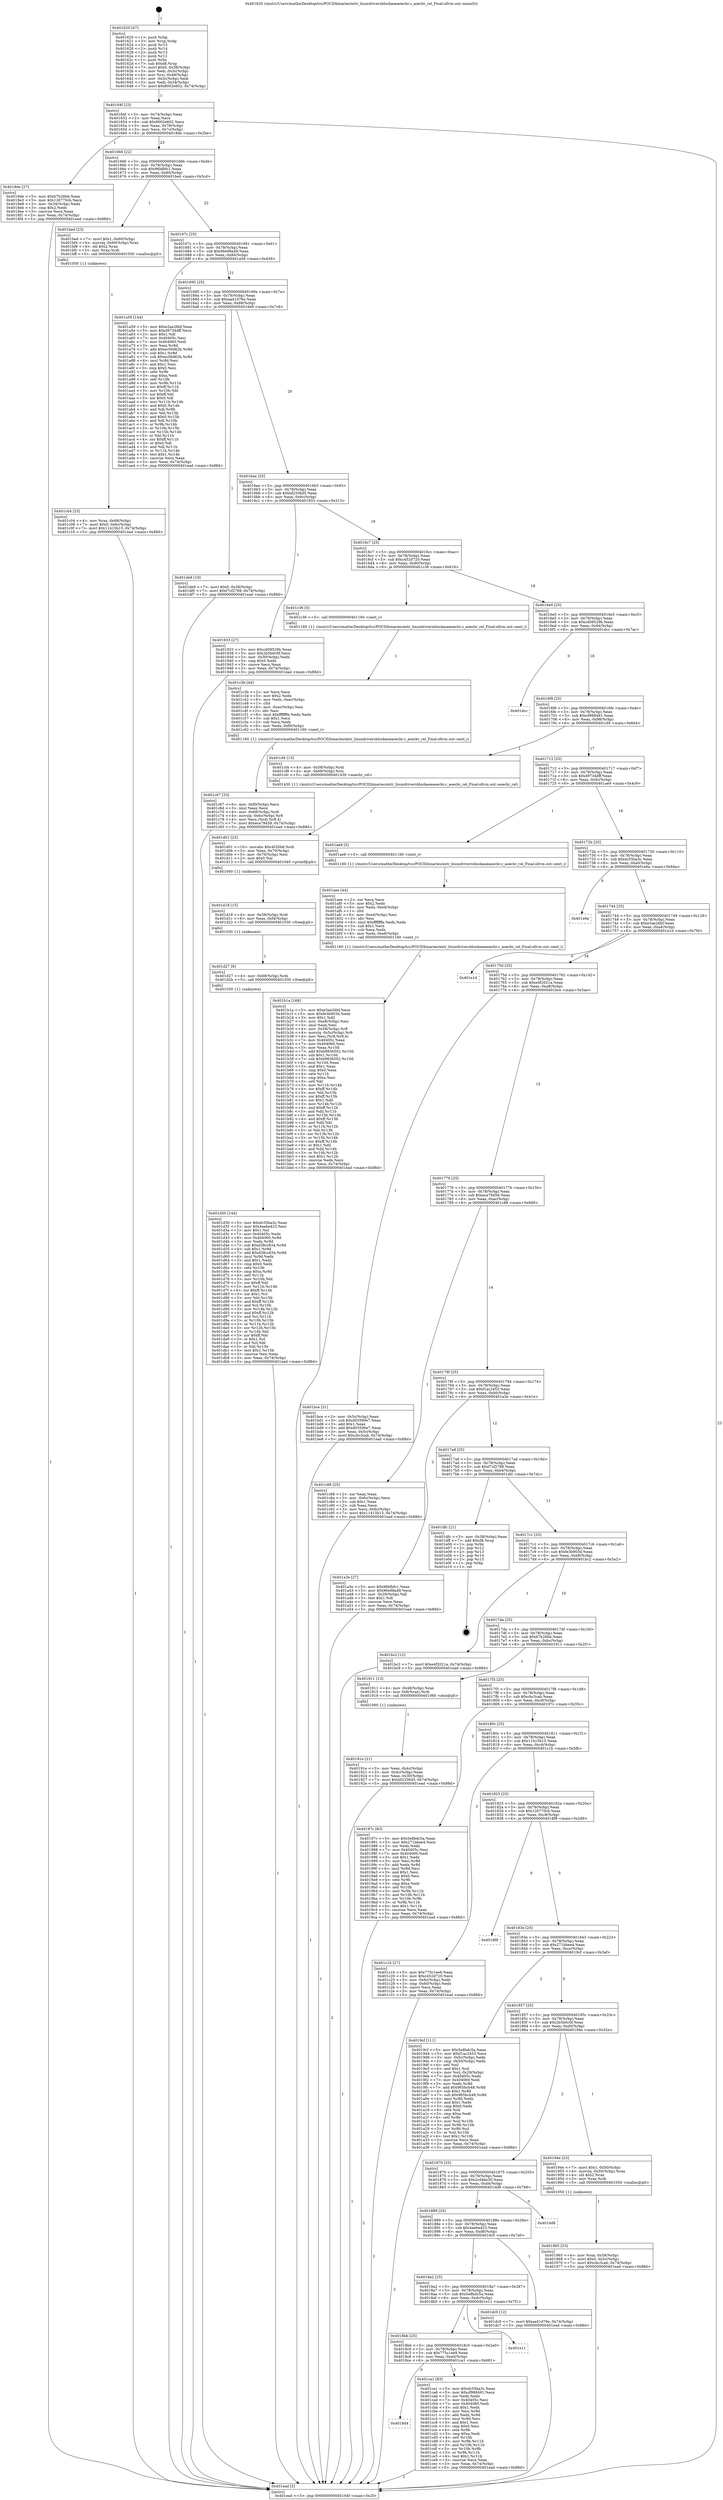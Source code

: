 digraph "0x401620" {
  label = "0x401620 (/mnt/c/Users/mathe/Desktop/tcc/POCII/binaries/extr_linuxdriversblockaoeaoechr.c_aoechr_rel_Final-ollvm.out::main(0))"
  labelloc = "t"
  node[shape=record]

  Entry [label="",width=0.3,height=0.3,shape=circle,fillcolor=black,style=filled]
  "0x40164f" [label="{
     0x40164f [23]\l
     | [instrs]\l
     &nbsp;&nbsp;0x40164f \<+3\>: mov -0x74(%rbp),%eax\l
     &nbsp;&nbsp;0x401652 \<+2\>: mov %eax,%ecx\l
     &nbsp;&nbsp;0x401654 \<+6\>: sub $0x8002e602,%ecx\l
     &nbsp;&nbsp;0x40165a \<+3\>: mov %eax,-0x78(%rbp)\l
     &nbsp;&nbsp;0x40165d \<+3\>: mov %ecx,-0x7c(%rbp)\l
     &nbsp;&nbsp;0x401660 \<+6\>: je 00000000004018de \<main+0x2be\>\l
  }"]
  "0x4018de" [label="{
     0x4018de [27]\l
     | [instrs]\l
     &nbsp;&nbsp;0x4018de \<+5\>: mov $0xb7b26bb,%eax\l
     &nbsp;&nbsp;0x4018e3 \<+5\>: mov $0x126770cb,%ecx\l
     &nbsp;&nbsp;0x4018e8 \<+3\>: mov -0x34(%rbp),%edx\l
     &nbsp;&nbsp;0x4018eb \<+3\>: cmp $0x2,%edx\l
     &nbsp;&nbsp;0x4018ee \<+3\>: cmovne %ecx,%eax\l
     &nbsp;&nbsp;0x4018f1 \<+3\>: mov %eax,-0x74(%rbp)\l
     &nbsp;&nbsp;0x4018f4 \<+5\>: jmp 0000000000401ead \<main+0x88d\>\l
  }"]
  "0x401666" [label="{
     0x401666 [22]\l
     | [instrs]\l
     &nbsp;&nbsp;0x401666 \<+5\>: jmp 000000000040166b \<main+0x4b\>\l
     &nbsp;&nbsp;0x40166b \<+3\>: mov -0x78(%rbp),%eax\l
     &nbsp;&nbsp;0x40166e \<+5\>: sub $0x96bfbfc1,%eax\l
     &nbsp;&nbsp;0x401673 \<+3\>: mov %eax,-0x80(%rbp)\l
     &nbsp;&nbsp;0x401676 \<+6\>: je 0000000000401bed \<main+0x5cd\>\l
  }"]
  "0x401ead" [label="{
     0x401ead [5]\l
     | [instrs]\l
     &nbsp;&nbsp;0x401ead \<+5\>: jmp 000000000040164f \<main+0x2f\>\l
  }"]
  "0x401620" [label="{
     0x401620 [47]\l
     | [instrs]\l
     &nbsp;&nbsp;0x401620 \<+1\>: push %rbp\l
     &nbsp;&nbsp;0x401621 \<+3\>: mov %rsp,%rbp\l
     &nbsp;&nbsp;0x401624 \<+2\>: push %r15\l
     &nbsp;&nbsp;0x401626 \<+2\>: push %r14\l
     &nbsp;&nbsp;0x401628 \<+2\>: push %r13\l
     &nbsp;&nbsp;0x40162a \<+2\>: push %r12\l
     &nbsp;&nbsp;0x40162c \<+1\>: push %rbx\l
     &nbsp;&nbsp;0x40162d \<+7\>: sub $0xd8,%rsp\l
     &nbsp;&nbsp;0x401634 \<+7\>: movl $0x0,-0x38(%rbp)\l
     &nbsp;&nbsp;0x40163b \<+3\>: mov %edi,-0x3c(%rbp)\l
     &nbsp;&nbsp;0x40163e \<+4\>: mov %rsi,-0x48(%rbp)\l
     &nbsp;&nbsp;0x401642 \<+3\>: mov -0x3c(%rbp),%edi\l
     &nbsp;&nbsp;0x401645 \<+3\>: mov %edi,-0x34(%rbp)\l
     &nbsp;&nbsp;0x401648 \<+7\>: movl $0x8002e602,-0x74(%rbp)\l
  }"]
  Exit [label="",width=0.3,height=0.3,shape=circle,fillcolor=black,style=filled,peripheries=2]
  "0x401bed" [label="{
     0x401bed [23]\l
     | [instrs]\l
     &nbsp;&nbsp;0x401bed \<+7\>: movl $0x1,-0x60(%rbp)\l
     &nbsp;&nbsp;0x401bf4 \<+4\>: movslq -0x60(%rbp),%rax\l
     &nbsp;&nbsp;0x401bf8 \<+4\>: shl $0x2,%rax\l
     &nbsp;&nbsp;0x401bfc \<+3\>: mov %rax,%rdi\l
     &nbsp;&nbsp;0x401bff \<+5\>: call 0000000000401050 \<malloc@plt\>\l
     | [calls]\l
     &nbsp;&nbsp;0x401050 \{1\} (unknown)\l
  }"]
  "0x40167c" [label="{
     0x40167c [25]\l
     | [instrs]\l
     &nbsp;&nbsp;0x40167c \<+5\>: jmp 0000000000401681 \<main+0x61\>\l
     &nbsp;&nbsp;0x401681 \<+3\>: mov -0x78(%rbp),%eax\l
     &nbsp;&nbsp;0x401684 \<+5\>: sub $0x96e98a49,%eax\l
     &nbsp;&nbsp;0x401689 \<+6\>: mov %eax,-0x84(%rbp)\l
     &nbsp;&nbsp;0x40168f \<+6\>: je 0000000000401a59 \<main+0x439\>\l
  }"]
  "0x401d30" [label="{
     0x401d30 [144]\l
     | [instrs]\l
     &nbsp;&nbsp;0x401d30 \<+5\>: mov $0xdc55ba3c,%eax\l
     &nbsp;&nbsp;0x401d35 \<+5\>: mov $0x4aebe423,%esi\l
     &nbsp;&nbsp;0x401d3a \<+2\>: mov $0x1,%cl\l
     &nbsp;&nbsp;0x401d3c \<+7\>: mov 0x40405c,%edx\l
     &nbsp;&nbsp;0x401d43 \<+8\>: mov 0x404060,%r8d\l
     &nbsp;&nbsp;0x401d4b \<+3\>: mov %edx,%r9d\l
     &nbsp;&nbsp;0x401d4e \<+7\>: sub $0xd38cc834,%r9d\l
     &nbsp;&nbsp;0x401d55 \<+4\>: sub $0x1,%r9d\l
     &nbsp;&nbsp;0x401d59 \<+7\>: add $0xd38cc834,%r9d\l
     &nbsp;&nbsp;0x401d60 \<+4\>: imul %r9d,%edx\l
     &nbsp;&nbsp;0x401d64 \<+3\>: and $0x1,%edx\l
     &nbsp;&nbsp;0x401d67 \<+3\>: cmp $0x0,%edx\l
     &nbsp;&nbsp;0x401d6a \<+4\>: sete %r10b\l
     &nbsp;&nbsp;0x401d6e \<+4\>: cmp $0xa,%r8d\l
     &nbsp;&nbsp;0x401d72 \<+4\>: setl %r11b\l
     &nbsp;&nbsp;0x401d76 \<+3\>: mov %r10b,%bl\l
     &nbsp;&nbsp;0x401d79 \<+3\>: xor $0xff,%bl\l
     &nbsp;&nbsp;0x401d7c \<+3\>: mov %r11b,%r14b\l
     &nbsp;&nbsp;0x401d7f \<+4\>: xor $0xff,%r14b\l
     &nbsp;&nbsp;0x401d83 \<+3\>: xor $0x1,%cl\l
     &nbsp;&nbsp;0x401d86 \<+3\>: mov %bl,%r15b\l
     &nbsp;&nbsp;0x401d89 \<+4\>: and $0xff,%r15b\l
     &nbsp;&nbsp;0x401d8d \<+3\>: and %cl,%r10b\l
     &nbsp;&nbsp;0x401d90 \<+3\>: mov %r14b,%r12b\l
     &nbsp;&nbsp;0x401d93 \<+4\>: and $0xff,%r12b\l
     &nbsp;&nbsp;0x401d97 \<+3\>: and %cl,%r11b\l
     &nbsp;&nbsp;0x401d9a \<+3\>: or %r10b,%r15b\l
     &nbsp;&nbsp;0x401d9d \<+3\>: or %r11b,%r12b\l
     &nbsp;&nbsp;0x401da0 \<+3\>: xor %r12b,%r15b\l
     &nbsp;&nbsp;0x401da3 \<+3\>: or %r14b,%bl\l
     &nbsp;&nbsp;0x401da6 \<+3\>: xor $0xff,%bl\l
     &nbsp;&nbsp;0x401da9 \<+3\>: or $0x1,%cl\l
     &nbsp;&nbsp;0x401dac \<+2\>: and %cl,%bl\l
     &nbsp;&nbsp;0x401dae \<+3\>: or %bl,%r15b\l
     &nbsp;&nbsp;0x401db1 \<+4\>: test $0x1,%r15b\l
     &nbsp;&nbsp;0x401db5 \<+3\>: cmovne %esi,%eax\l
     &nbsp;&nbsp;0x401db8 \<+3\>: mov %eax,-0x74(%rbp)\l
     &nbsp;&nbsp;0x401dbb \<+5\>: jmp 0000000000401ead \<main+0x88d\>\l
  }"]
  "0x401a59" [label="{
     0x401a59 [144]\l
     | [instrs]\l
     &nbsp;&nbsp;0x401a59 \<+5\>: mov $0xe3ae26bf,%eax\l
     &nbsp;&nbsp;0x401a5e \<+5\>: mov $0xd9734dff,%ecx\l
     &nbsp;&nbsp;0x401a63 \<+2\>: mov $0x1,%dl\l
     &nbsp;&nbsp;0x401a65 \<+7\>: mov 0x40405c,%esi\l
     &nbsp;&nbsp;0x401a6c \<+7\>: mov 0x404060,%edi\l
     &nbsp;&nbsp;0x401a73 \<+3\>: mov %esi,%r8d\l
     &nbsp;&nbsp;0x401a76 \<+7\>: add $0xec56d62b,%r8d\l
     &nbsp;&nbsp;0x401a7d \<+4\>: sub $0x1,%r8d\l
     &nbsp;&nbsp;0x401a81 \<+7\>: sub $0xec56d62b,%r8d\l
     &nbsp;&nbsp;0x401a88 \<+4\>: imul %r8d,%esi\l
     &nbsp;&nbsp;0x401a8c \<+3\>: and $0x1,%esi\l
     &nbsp;&nbsp;0x401a8f \<+3\>: cmp $0x0,%esi\l
     &nbsp;&nbsp;0x401a92 \<+4\>: sete %r9b\l
     &nbsp;&nbsp;0x401a96 \<+3\>: cmp $0xa,%edi\l
     &nbsp;&nbsp;0x401a99 \<+4\>: setl %r10b\l
     &nbsp;&nbsp;0x401a9d \<+3\>: mov %r9b,%r11b\l
     &nbsp;&nbsp;0x401aa0 \<+4\>: xor $0xff,%r11b\l
     &nbsp;&nbsp;0x401aa4 \<+3\>: mov %r10b,%bl\l
     &nbsp;&nbsp;0x401aa7 \<+3\>: xor $0xff,%bl\l
     &nbsp;&nbsp;0x401aaa \<+3\>: xor $0x0,%dl\l
     &nbsp;&nbsp;0x401aad \<+3\>: mov %r11b,%r14b\l
     &nbsp;&nbsp;0x401ab0 \<+4\>: and $0x0,%r14b\l
     &nbsp;&nbsp;0x401ab4 \<+3\>: and %dl,%r9b\l
     &nbsp;&nbsp;0x401ab7 \<+3\>: mov %bl,%r15b\l
     &nbsp;&nbsp;0x401aba \<+4\>: and $0x0,%r15b\l
     &nbsp;&nbsp;0x401abe \<+3\>: and %dl,%r10b\l
     &nbsp;&nbsp;0x401ac1 \<+3\>: or %r9b,%r14b\l
     &nbsp;&nbsp;0x401ac4 \<+3\>: or %r10b,%r15b\l
     &nbsp;&nbsp;0x401ac7 \<+3\>: xor %r15b,%r14b\l
     &nbsp;&nbsp;0x401aca \<+3\>: or %bl,%r11b\l
     &nbsp;&nbsp;0x401acd \<+4\>: xor $0xff,%r11b\l
     &nbsp;&nbsp;0x401ad1 \<+3\>: or $0x0,%dl\l
     &nbsp;&nbsp;0x401ad4 \<+3\>: and %dl,%r11b\l
     &nbsp;&nbsp;0x401ad7 \<+3\>: or %r11b,%r14b\l
     &nbsp;&nbsp;0x401ada \<+4\>: test $0x1,%r14b\l
     &nbsp;&nbsp;0x401ade \<+3\>: cmovne %ecx,%eax\l
     &nbsp;&nbsp;0x401ae1 \<+3\>: mov %eax,-0x74(%rbp)\l
     &nbsp;&nbsp;0x401ae4 \<+5\>: jmp 0000000000401ead \<main+0x88d\>\l
  }"]
  "0x401695" [label="{
     0x401695 [25]\l
     | [instrs]\l
     &nbsp;&nbsp;0x401695 \<+5\>: jmp 000000000040169a \<main+0x7a\>\l
     &nbsp;&nbsp;0x40169a \<+3\>: mov -0x78(%rbp),%eax\l
     &nbsp;&nbsp;0x40169d \<+5\>: sub $0xaa41d76e,%eax\l
     &nbsp;&nbsp;0x4016a2 \<+6\>: mov %eax,-0x88(%rbp)\l
     &nbsp;&nbsp;0x4016a8 \<+6\>: je 0000000000401de9 \<main+0x7c9\>\l
  }"]
  "0x401d27" [label="{
     0x401d27 [9]\l
     | [instrs]\l
     &nbsp;&nbsp;0x401d27 \<+4\>: mov -0x68(%rbp),%rdi\l
     &nbsp;&nbsp;0x401d2b \<+5\>: call 0000000000401030 \<free@plt\>\l
     | [calls]\l
     &nbsp;&nbsp;0x401030 \{1\} (unknown)\l
  }"]
  "0x401de9" [label="{
     0x401de9 [19]\l
     | [instrs]\l
     &nbsp;&nbsp;0x401de9 \<+7\>: movl $0x0,-0x38(%rbp)\l
     &nbsp;&nbsp;0x401df0 \<+7\>: movl $0xf7cf2789,-0x74(%rbp)\l
     &nbsp;&nbsp;0x401df7 \<+5\>: jmp 0000000000401ead \<main+0x88d\>\l
  }"]
  "0x4016ae" [label="{
     0x4016ae [25]\l
     | [instrs]\l
     &nbsp;&nbsp;0x4016ae \<+5\>: jmp 00000000004016b3 \<main+0x93\>\l
     &nbsp;&nbsp;0x4016b3 \<+3\>: mov -0x78(%rbp),%eax\l
     &nbsp;&nbsp;0x4016b6 \<+5\>: sub $0xbf2336d5,%eax\l
     &nbsp;&nbsp;0x4016bb \<+6\>: mov %eax,-0x8c(%rbp)\l
     &nbsp;&nbsp;0x4016c1 \<+6\>: je 0000000000401933 \<main+0x313\>\l
  }"]
  "0x401d18" [label="{
     0x401d18 [15]\l
     | [instrs]\l
     &nbsp;&nbsp;0x401d18 \<+4\>: mov -0x58(%rbp),%rdi\l
     &nbsp;&nbsp;0x401d1c \<+6\>: mov %eax,-0xf4(%rbp)\l
     &nbsp;&nbsp;0x401d22 \<+5\>: call 0000000000401030 \<free@plt\>\l
     | [calls]\l
     &nbsp;&nbsp;0x401030 \{1\} (unknown)\l
  }"]
  "0x401933" [label="{
     0x401933 [27]\l
     | [instrs]\l
     &nbsp;&nbsp;0x401933 \<+5\>: mov $0xcd08529b,%eax\l
     &nbsp;&nbsp;0x401938 \<+5\>: mov $0x2b5b0c0f,%ecx\l
     &nbsp;&nbsp;0x40193d \<+3\>: mov -0x30(%rbp),%edx\l
     &nbsp;&nbsp;0x401940 \<+3\>: cmp $0x0,%edx\l
     &nbsp;&nbsp;0x401943 \<+3\>: cmove %ecx,%eax\l
     &nbsp;&nbsp;0x401946 \<+3\>: mov %eax,-0x74(%rbp)\l
     &nbsp;&nbsp;0x401949 \<+5\>: jmp 0000000000401ead \<main+0x88d\>\l
  }"]
  "0x4016c7" [label="{
     0x4016c7 [25]\l
     | [instrs]\l
     &nbsp;&nbsp;0x4016c7 \<+5\>: jmp 00000000004016cc \<main+0xac\>\l
     &nbsp;&nbsp;0x4016cc \<+3\>: mov -0x78(%rbp),%eax\l
     &nbsp;&nbsp;0x4016cf \<+5\>: sub $0xc452d720,%eax\l
     &nbsp;&nbsp;0x4016d4 \<+6\>: mov %eax,-0x90(%rbp)\l
     &nbsp;&nbsp;0x4016da \<+6\>: je 0000000000401c36 \<main+0x616\>\l
  }"]
  "0x401d01" [label="{
     0x401d01 [23]\l
     | [instrs]\l
     &nbsp;&nbsp;0x401d01 \<+10\>: movabs $0x4020b6,%rdi\l
     &nbsp;&nbsp;0x401d0b \<+3\>: mov %eax,-0x70(%rbp)\l
     &nbsp;&nbsp;0x401d0e \<+3\>: mov -0x70(%rbp),%esi\l
     &nbsp;&nbsp;0x401d11 \<+2\>: mov $0x0,%al\l
     &nbsp;&nbsp;0x401d13 \<+5\>: call 0000000000401040 \<printf@plt\>\l
     | [calls]\l
     &nbsp;&nbsp;0x401040 \{1\} (unknown)\l
  }"]
  "0x401c36" [label="{
     0x401c36 [5]\l
     | [instrs]\l
     &nbsp;&nbsp;0x401c36 \<+5\>: call 0000000000401160 \<next_i\>\l
     | [calls]\l
     &nbsp;&nbsp;0x401160 \{1\} (/mnt/c/Users/mathe/Desktop/tcc/POCII/binaries/extr_linuxdriversblockaoeaoechr.c_aoechr_rel_Final-ollvm.out::next_i)\l
  }"]
  "0x4016e0" [label="{
     0x4016e0 [25]\l
     | [instrs]\l
     &nbsp;&nbsp;0x4016e0 \<+5\>: jmp 00000000004016e5 \<main+0xc5\>\l
     &nbsp;&nbsp;0x4016e5 \<+3\>: mov -0x78(%rbp),%eax\l
     &nbsp;&nbsp;0x4016e8 \<+5\>: sub $0xcd08529b,%eax\l
     &nbsp;&nbsp;0x4016ed \<+6\>: mov %eax,-0x94(%rbp)\l
     &nbsp;&nbsp;0x4016f3 \<+6\>: je 0000000000401dcc \<main+0x7ac\>\l
  }"]
  "0x4018d4" [label="{
     0x4018d4\l
  }", style=dashed]
  "0x401dcc" [label="{
     0x401dcc\l
  }", style=dashed]
  "0x4016f9" [label="{
     0x4016f9 [25]\l
     | [instrs]\l
     &nbsp;&nbsp;0x4016f9 \<+5\>: jmp 00000000004016fe \<main+0xde\>\l
     &nbsp;&nbsp;0x4016fe \<+3\>: mov -0x78(%rbp),%eax\l
     &nbsp;&nbsp;0x401701 \<+5\>: sub $0xcf988491,%eax\l
     &nbsp;&nbsp;0x401706 \<+6\>: mov %eax,-0x98(%rbp)\l
     &nbsp;&nbsp;0x40170c \<+6\>: je 0000000000401cf4 \<main+0x6d4\>\l
  }"]
  "0x401ca1" [label="{
     0x401ca1 [83]\l
     | [instrs]\l
     &nbsp;&nbsp;0x401ca1 \<+5\>: mov $0xdc55ba3c,%eax\l
     &nbsp;&nbsp;0x401ca6 \<+5\>: mov $0xcf988491,%ecx\l
     &nbsp;&nbsp;0x401cab \<+2\>: xor %edx,%edx\l
     &nbsp;&nbsp;0x401cad \<+7\>: mov 0x40405c,%esi\l
     &nbsp;&nbsp;0x401cb4 \<+7\>: mov 0x404060,%edi\l
     &nbsp;&nbsp;0x401cbb \<+3\>: sub $0x1,%edx\l
     &nbsp;&nbsp;0x401cbe \<+3\>: mov %esi,%r8d\l
     &nbsp;&nbsp;0x401cc1 \<+3\>: add %edx,%r8d\l
     &nbsp;&nbsp;0x401cc4 \<+4\>: imul %r8d,%esi\l
     &nbsp;&nbsp;0x401cc8 \<+3\>: and $0x1,%esi\l
     &nbsp;&nbsp;0x401ccb \<+3\>: cmp $0x0,%esi\l
     &nbsp;&nbsp;0x401cce \<+4\>: sete %r9b\l
     &nbsp;&nbsp;0x401cd2 \<+3\>: cmp $0xa,%edi\l
     &nbsp;&nbsp;0x401cd5 \<+4\>: setl %r10b\l
     &nbsp;&nbsp;0x401cd9 \<+3\>: mov %r9b,%r11b\l
     &nbsp;&nbsp;0x401cdc \<+3\>: and %r10b,%r11b\l
     &nbsp;&nbsp;0x401cdf \<+3\>: xor %r10b,%r9b\l
     &nbsp;&nbsp;0x401ce2 \<+3\>: or %r9b,%r11b\l
     &nbsp;&nbsp;0x401ce5 \<+4\>: test $0x1,%r11b\l
     &nbsp;&nbsp;0x401ce9 \<+3\>: cmovne %ecx,%eax\l
     &nbsp;&nbsp;0x401cec \<+3\>: mov %eax,-0x74(%rbp)\l
     &nbsp;&nbsp;0x401cef \<+5\>: jmp 0000000000401ead \<main+0x88d\>\l
  }"]
  "0x401cf4" [label="{
     0x401cf4 [13]\l
     | [instrs]\l
     &nbsp;&nbsp;0x401cf4 \<+4\>: mov -0x58(%rbp),%rdi\l
     &nbsp;&nbsp;0x401cf8 \<+4\>: mov -0x68(%rbp),%rsi\l
     &nbsp;&nbsp;0x401cfc \<+5\>: call 0000000000401430 \<aoechr_rel\>\l
     | [calls]\l
     &nbsp;&nbsp;0x401430 \{1\} (/mnt/c/Users/mathe/Desktop/tcc/POCII/binaries/extr_linuxdriversblockaoeaoechr.c_aoechr_rel_Final-ollvm.out::aoechr_rel)\l
  }"]
  "0x401712" [label="{
     0x401712 [25]\l
     | [instrs]\l
     &nbsp;&nbsp;0x401712 \<+5\>: jmp 0000000000401717 \<main+0xf7\>\l
     &nbsp;&nbsp;0x401717 \<+3\>: mov -0x78(%rbp),%eax\l
     &nbsp;&nbsp;0x40171a \<+5\>: sub $0xd9734dff,%eax\l
     &nbsp;&nbsp;0x40171f \<+6\>: mov %eax,-0x9c(%rbp)\l
     &nbsp;&nbsp;0x401725 \<+6\>: je 0000000000401ae9 \<main+0x4c9\>\l
  }"]
  "0x4018bb" [label="{
     0x4018bb [25]\l
     | [instrs]\l
     &nbsp;&nbsp;0x4018bb \<+5\>: jmp 00000000004018c0 \<main+0x2a0\>\l
     &nbsp;&nbsp;0x4018c0 \<+3\>: mov -0x78(%rbp),%eax\l
     &nbsp;&nbsp;0x4018c3 \<+5\>: sub $0x775c1ee9,%eax\l
     &nbsp;&nbsp;0x4018c8 \<+6\>: mov %eax,-0xe0(%rbp)\l
     &nbsp;&nbsp;0x4018ce \<+6\>: je 0000000000401ca1 \<main+0x681\>\l
  }"]
  "0x401ae9" [label="{
     0x401ae9 [5]\l
     | [instrs]\l
     &nbsp;&nbsp;0x401ae9 \<+5\>: call 0000000000401160 \<next_i\>\l
     | [calls]\l
     &nbsp;&nbsp;0x401160 \{1\} (/mnt/c/Users/mathe/Desktop/tcc/POCII/binaries/extr_linuxdriversblockaoeaoechr.c_aoechr_rel_Final-ollvm.out::next_i)\l
  }"]
  "0x40172b" [label="{
     0x40172b [25]\l
     | [instrs]\l
     &nbsp;&nbsp;0x40172b \<+5\>: jmp 0000000000401730 \<main+0x110\>\l
     &nbsp;&nbsp;0x401730 \<+3\>: mov -0x78(%rbp),%eax\l
     &nbsp;&nbsp;0x401733 \<+5\>: sub $0xdc55ba3c,%eax\l
     &nbsp;&nbsp;0x401738 \<+6\>: mov %eax,-0xa0(%rbp)\l
     &nbsp;&nbsp;0x40173e \<+6\>: je 0000000000401e6a \<main+0x84a\>\l
  }"]
  "0x401e11" [label="{
     0x401e11\l
  }", style=dashed]
  "0x401e6a" [label="{
     0x401e6a\l
  }", style=dashed]
  "0x401744" [label="{
     0x401744 [25]\l
     | [instrs]\l
     &nbsp;&nbsp;0x401744 \<+5\>: jmp 0000000000401749 \<main+0x129\>\l
     &nbsp;&nbsp;0x401749 \<+3\>: mov -0x78(%rbp),%eax\l
     &nbsp;&nbsp;0x40174c \<+5\>: sub $0xe3ae26bf,%eax\l
     &nbsp;&nbsp;0x401751 \<+6\>: mov %eax,-0xa4(%rbp)\l
     &nbsp;&nbsp;0x401757 \<+6\>: je 0000000000401e1d \<main+0x7fd\>\l
  }"]
  "0x4018a2" [label="{
     0x4018a2 [25]\l
     | [instrs]\l
     &nbsp;&nbsp;0x4018a2 \<+5\>: jmp 00000000004018a7 \<main+0x287\>\l
     &nbsp;&nbsp;0x4018a7 \<+3\>: mov -0x78(%rbp),%eax\l
     &nbsp;&nbsp;0x4018aa \<+5\>: sub $0x5e8bdc5a,%eax\l
     &nbsp;&nbsp;0x4018af \<+6\>: mov %eax,-0xdc(%rbp)\l
     &nbsp;&nbsp;0x4018b5 \<+6\>: je 0000000000401e11 \<main+0x7f1\>\l
  }"]
  "0x401e1d" [label="{
     0x401e1d\l
  }", style=dashed]
  "0x40175d" [label="{
     0x40175d [25]\l
     | [instrs]\l
     &nbsp;&nbsp;0x40175d \<+5\>: jmp 0000000000401762 \<main+0x142\>\l
     &nbsp;&nbsp;0x401762 \<+3\>: mov -0x78(%rbp),%eax\l
     &nbsp;&nbsp;0x401765 \<+5\>: sub $0xe4f2021a,%eax\l
     &nbsp;&nbsp;0x40176a \<+6\>: mov %eax,-0xa8(%rbp)\l
     &nbsp;&nbsp;0x401770 \<+6\>: je 0000000000401bce \<main+0x5ae\>\l
  }"]
  "0x401dc0" [label="{
     0x401dc0 [12]\l
     | [instrs]\l
     &nbsp;&nbsp;0x401dc0 \<+7\>: movl $0xaa41d76e,-0x74(%rbp)\l
     &nbsp;&nbsp;0x401dc7 \<+5\>: jmp 0000000000401ead \<main+0x88d\>\l
  }"]
  "0x401bce" [label="{
     0x401bce [31]\l
     | [instrs]\l
     &nbsp;&nbsp;0x401bce \<+3\>: mov -0x5c(%rbp),%eax\l
     &nbsp;&nbsp;0x401bd1 \<+5\>: sub $0xd03590e7,%eax\l
     &nbsp;&nbsp;0x401bd6 \<+3\>: add $0x1,%eax\l
     &nbsp;&nbsp;0x401bd9 \<+5\>: add $0xd03590e7,%eax\l
     &nbsp;&nbsp;0x401bde \<+3\>: mov %eax,-0x5c(%rbp)\l
     &nbsp;&nbsp;0x401be1 \<+7\>: movl $0xcbc3cab,-0x74(%rbp)\l
     &nbsp;&nbsp;0x401be8 \<+5\>: jmp 0000000000401ead \<main+0x88d\>\l
  }"]
  "0x401776" [label="{
     0x401776 [25]\l
     | [instrs]\l
     &nbsp;&nbsp;0x401776 \<+5\>: jmp 000000000040177b \<main+0x15b\>\l
     &nbsp;&nbsp;0x40177b \<+3\>: mov -0x78(%rbp),%eax\l
     &nbsp;&nbsp;0x40177e \<+5\>: sub $0xeca79458,%eax\l
     &nbsp;&nbsp;0x401783 \<+6\>: mov %eax,-0xac(%rbp)\l
     &nbsp;&nbsp;0x401789 \<+6\>: je 0000000000401c88 \<main+0x668\>\l
  }"]
  "0x401889" [label="{
     0x401889 [25]\l
     | [instrs]\l
     &nbsp;&nbsp;0x401889 \<+5\>: jmp 000000000040188e \<main+0x26e\>\l
     &nbsp;&nbsp;0x40188e \<+3\>: mov -0x78(%rbp),%eax\l
     &nbsp;&nbsp;0x401891 \<+5\>: sub $0x4aebe423,%eax\l
     &nbsp;&nbsp;0x401896 \<+6\>: mov %eax,-0xd8(%rbp)\l
     &nbsp;&nbsp;0x40189c \<+6\>: je 0000000000401dc0 \<main+0x7a0\>\l
  }"]
  "0x401c88" [label="{
     0x401c88 [25]\l
     | [instrs]\l
     &nbsp;&nbsp;0x401c88 \<+2\>: xor %eax,%eax\l
     &nbsp;&nbsp;0x401c8a \<+3\>: mov -0x6c(%rbp),%ecx\l
     &nbsp;&nbsp;0x401c8d \<+3\>: sub $0x1,%eax\l
     &nbsp;&nbsp;0x401c90 \<+2\>: sub %eax,%ecx\l
     &nbsp;&nbsp;0x401c92 \<+3\>: mov %ecx,-0x6c(%rbp)\l
     &nbsp;&nbsp;0x401c95 \<+7\>: movl $0x11415b15,-0x74(%rbp)\l
     &nbsp;&nbsp;0x401c9c \<+5\>: jmp 0000000000401ead \<main+0x88d\>\l
  }"]
  "0x40178f" [label="{
     0x40178f [25]\l
     | [instrs]\l
     &nbsp;&nbsp;0x40178f \<+5\>: jmp 0000000000401794 \<main+0x174\>\l
     &nbsp;&nbsp;0x401794 \<+3\>: mov -0x78(%rbp),%eax\l
     &nbsp;&nbsp;0x401797 \<+5\>: sub $0xf1ac2453,%eax\l
     &nbsp;&nbsp;0x40179c \<+6\>: mov %eax,-0xb0(%rbp)\l
     &nbsp;&nbsp;0x4017a2 \<+6\>: je 0000000000401a3e \<main+0x41e\>\l
  }"]
  "0x401dd8" [label="{
     0x401dd8\l
  }", style=dashed]
  "0x401a3e" [label="{
     0x401a3e [27]\l
     | [instrs]\l
     &nbsp;&nbsp;0x401a3e \<+5\>: mov $0x96bfbfc1,%eax\l
     &nbsp;&nbsp;0x401a43 \<+5\>: mov $0x96e98a49,%ecx\l
     &nbsp;&nbsp;0x401a48 \<+3\>: mov -0x29(%rbp),%dl\l
     &nbsp;&nbsp;0x401a4b \<+3\>: test $0x1,%dl\l
     &nbsp;&nbsp;0x401a4e \<+3\>: cmovne %ecx,%eax\l
     &nbsp;&nbsp;0x401a51 \<+3\>: mov %eax,-0x74(%rbp)\l
     &nbsp;&nbsp;0x401a54 \<+5\>: jmp 0000000000401ead \<main+0x88d\>\l
  }"]
  "0x4017a8" [label="{
     0x4017a8 [25]\l
     | [instrs]\l
     &nbsp;&nbsp;0x4017a8 \<+5\>: jmp 00000000004017ad \<main+0x18d\>\l
     &nbsp;&nbsp;0x4017ad \<+3\>: mov -0x78(%rbp),%eax\l
     &nbsp;&nbsp;0x4017b0 \<+5\>: sub $0xf7cf2789,%eax\l
     &nbsp;&nbsp;0x4017b5 \<+6\>: mov %eax,-0xb4(%rbp)\l
     &nbsp;&nbsp;0x4017bb \<+6\>: je 0000000000401dfc \<main+0x7dc\>\l
  }"]
  "0x401c67" [label="{
     0x401c67 [33]\l
     | [instrs]\l
     &nbsp;&nbsp;0x401c67 \<+6\>: mov -0xf0(%rbp),%ecx\l
     &nbsp;&nbsp;0x401c6d \<+3\>: imul %eax,%ecx\l
     &nbsp;&nbsp;0x401c70 \<+4\>: mov -0x68(%rbp),%rdi\l
     &nbsp;&nbsp;0x401c74 \<+4\>: movslq -0x6c(%rbp),%r8\l
     &nbsp;&nbsp;0x401c78 \<+4\>: mov %ecx,(%rdi,%r8,4)\l
     &nbsp;&nbsp;0x401c7c \<+7\>: movl $0xeca79458,-0x74(%rbp)\l
     &nbsp;&nbsp;0x401c83 \<+5\>: jmp 0000000000401ead \<main+0x88d\>\l
  }"]
  "0x401dfc" [label="{
     0x401dfc [21]\l
     | [instrs]\l
     &nbsp;&nbsp;0x401dfc \<+3\>: mov -0x38(%rbp),%eax\l
     &nbsp;&nbsp;0x401dff \<+7\>: add $0xd8,%rsp\l
     &nbsp;&nbsp;0x401e06 \<+1\>: pop %rbx\l
     &nbsp;&nbsp;0x401e07 \<+2\>: pop %r12\l
     &nbsp;&nbsp;0x401e09 \<+2\>: pop %r13\l
     &nbsp;&nbsp;0x401e0b \<+2\>: pop %r14\l
     &nbsp;&nbsp;0x401e0d \<+2\>: pop %r15\l
     &nbsp;&nbsp;0x401e0f \<+1\>: pop %rbp\l
     &nbsp;&nbsp;0x401e10 \<+1\>: ret\l
  }"]
  "0x4017c1" [label="{
     0x4017c1 [25]\l
     | [instrs]\l
     &nbsp;&nbsp;0x4017c1 \<+5\>: jmp 00000000004017c6 \<main+0x1a6\>\l
     &nbsp;&nbsp;0x4017c6 \<+3\>: mov -0x78(%rbp),%eax\l
     &nbsp;&nbsp;0x4017c9 \<+5\>: sub $0xfe3b903d,%eax\l
     &nbsp;&nbsp;0x4017ce \<+6\>: mov %eax,-0xb8(%rbp)\l
     &nbsp;&nbsp;0x4017d4 \<+6\>: je 0000000000401bc2 \<main+0x5a2\>\l
  }"]
  "0x401c3b" [label="{
     0x401c3b [44]\l
     | [instrs]\l
     &nbsp;&nbsp;0x401c3b \<+2\>: xor %ecx,%ecx\l
     &nbsp;&nbsp;0x401c3d \<+5\>: mov $0x2,%edx\l
     &nbsp;&nbsp;0x401c42 \<+6\>: mov %edx,-0xec(%rbp)\l
     &nbsp;&nbsp;0x401c48 \<+1\>: cltd\l
     &nbsp;&nbsp;0x401c49 \<+6\>: mov -0xec(%rbp),%esi\l
     &nbsp;&nbsp;0x401c4f \<+2\>: idiv %esi\l
     &nbsp;&nbsp;0x401c51 \<+6\>: imul $0xfffffffe,%edx,%edx\l
     &nbsp;&nbsp;0x401c57 \<+3\>: sub $0x1,%ecx\l
     &nbsp;&nbsp;0x401c5a \<+2\>: sub %ecx,%edx\l
     &nbsp;&nbsp;0x401c5c \<+6\>: mov %edx,-0xf0(%rbp)\l
     &nbsp;&nbsp;0x401c62 \<+5\>: call 0000000000401160 \<next_i\>\l
     | [calls]\l
     &nbsp;&nbsp;0x401160 \{1\} (/mnt/c/Users/mathe/Desktop/tcc/POCII/binaries/extr_linuxdriversblockaoeaoechr.c_aoechr_rel_Final-ollvm.out::next_i)\l
  }"]
  "0x401bc2" [label="{
     0x401bc2 [12]\l
     | [instrs]\l
     &nbsp;&nbsp;0x401bc2 \<+7\>: movl $0xe4f2021a,-0x74(%rbp)\l
     &nbsp;&nbsp;0x401bc9 \<+5\>: jmp 0000000000401ead \<main+0x88d\>\l
  }"]
  "0x4017da" [label="{
     0x4017da [25]\l
     | [instrs]\l
     &nbsp;&nbsp;0x4017da \<+5\>: jmp 00000000004017df \<main+0x1bf\>\l
     &nbsp;&nbsp;0x4017df \<+3\>: mov -0x78(%rbp),%eax\l
     &nbsp;&nbsp;0x4017e2 \<+5\>: sub $0xb7b26bb,%eax\l
     &nbsp;&nbsp;0x4017e7 \<+6\>: mov %eax,-0xbc(%rbp)\l
     &nbsp;&nbsp;0x4017ed \<+6\>: je 0000000000401911 \<main+0x2f1\>\l
  }"]
  "0x401c04" [label="{
     0x401c04 [23]\l
     | [instrs]\l
     &nbsp;&nbsp;0x401c04 \<+4\>: mov %rax,-0x68(%rbp)\l
     &nbsp;&nbsp;0x401c08 \<+7\>: movl $0x0,-0x6c(%rbp)\l
     &nbsp;&nbsp;0x401c0f \<+7\>: movl $0x11415b15,-0x74(%rbp)\l
     &nbsp;&nbsp;0x401c16 \<+5\>: jmp 0000000000401ead \<main+0x88d\>\l
  }"]
  "0x401911" [label="{
     0x401911 [13]\l
     | [instrs]\l
     &nbsp;&nbsp;0x401911 \<+4\>: mov -0x48(%rbp),%rax\l
     &nbsp;&nbsp;0x401915 \<+4\>: mov 0x8(%rax),%rdi\l
     &nbsp;&nbsp;0x401919 \<+5\>: call 0000000000401060 \<atoi@plt\>\l
     | [calls]\l
     &nbsp;&nbsp;0x401060 \{1\} (unknown)\l
  }"]
  "0x4017f3" [label="{
     0x4017f3 [25]\l
     | [instrs]\l
     &nbsp;&nbsp;0x4017f3 \<+5\>: jmp 00000000004017f8 \<main+0x1d8\>\l
     &nbsp;&nbsp;0x4017f8 \<+3\>: mov -0x78(%rbp),%eax\l
     &nbsp;&nbsp;0x4017fb \<+5\>: sub $0xcbc3cab,%eax\l
     &nbsp;&nbsp;0x401800 \<+6\>: mov %eax,-0xc0(%rbp)\l
     &nbsp;&nbsp;0x401806 \<+6\>: je 000000000040197c \<main+0x35c\>\l
  }"]
  "0x40191e" [label="{
     0x40191e [21]\l
     | [instrs]\l
     &nbsp;&nbsp;0x40191e \<+3\>: mov %eax,-0x4c(%rbp)\l
     &nbsp;&nbsp;0x401921 \<+3\>: mov -0x4c(%rbp),%eax\l
     &nbsp;&nbsp;0x401924 \<+3\>: mov %eax,-0x30(%rbp)\l
     &nbsp;&nbsp;0x401927 \<+7\>: movl $0xbf2336d5,-0x74(%rbp)\l
     &nbsp;&nbsp;0x40192e \<+5\>: jmp 0000000000401ead \<main+0x88d\>\l
  }"]
  "0x401b1a" [label="{
     0x401b1a [168]\l
     | [instrs]\l
     &nbsp;&nbsp;0x401b1a \<+5\>: mov $0xe3ae26bf,%ecx\l
     &nbsp;&nbsp;0x401b1f \<+5\>: mov $0xfe3b903d,%edx\l
     &nbsp;&nbsp;0x401b24 \<+3\>: mov $0x1,%dil\l
     &nbsp;&nbsp;0x401b27 \<+6\>: mov -0xe8(%rbp),%esi\l
     &nbsp;&nbsp;0x401b2d \<+3\>: imul %eax,%esi\l
     &nbsp;&nbsp;0x401b30 \<+4\>: mov -0x58(%rbp),%r8\l
     &nbsp;&nbsp;0x401b34 \<+4\>: movslq -0x5c(%rbp),%r9\l
     &nbsp;&nbsp;0x401b38 \<+4\>: mov %esi,(%r8,%r9,4)\l
     &nbsp;&nbsp;0x401b3c \<+7\>: mov 0x40405c,%eax\l
     &nbsp;&nbsp;0x401b43 \<+7\>: mov 0x404060,%esi\l
     &nbsp;&nbsp;0x401b4a \<+3\>: mov %eax,%r10d\l
     &nbsp;&nbsp;0x401b4d \<+7\>: add $0xb9836502,%r10d\l
     &nbsp;&nbsp;0x401b54 \<+4\>: sub $0x1,%r10d\l
     &nbsp;&nbsp;0x401b58 \<+7\>: sub $0xb9836502,%r10d\l
     &nbsp;&nbsp;0x401b5f \<+4\>: imul %r10d,%eax\l
     &nbsp;&nbsp;0x401b63 \<+3\>: and $0x1,%eax\l
     &nbsp;&nbsp;0x401b66 \<+3\>: cmp $0x0,%eax\l
     &nbsp;&nbsp;0x401b69 \<+4\>: sete %r11b\l
     &nbsp;&nbsp;0x401b6d \<+3\>: cmp $0xa,%esi\l
     &nbsp;&nbsp;0x401b70 \<+3\>: setl %bl\l
     &nbsp;&nbsp;0x401b73 \<+3\>: mov %r11b,%r14b\l
     &nbsp;&nbsp;0x401b76 \<+4\>: xor $0xff,%r14b\l
     &nbsp;&nbsp;0x401b7a \<+3\>: mov %bl,%r15b\l
     &nbsp;&nbsp;0x401b7d \<+4\>: xor $0xff,%r15b\l
     &nbsp;&nbsp;0x401b81 \<+4\>: xor $0x1,%dil\l
     &nbsp;&nbsp;0x401b85 \<+3\>: mov %r14b,%r12b\l
     &nbsp;&nbsp;0x401b88 \<+4\>: and $0xff,%r12b\l
     &nbsp;&nbsp;0x401b8c \<+3\>: and %dil,%r11b\l
     &nbsp;&nbsp;0x401b8f \<+3\>: mov %r15b,%r13b\l
     &nbsp;&nbsp;0x401b92 \<+4\>: and $0xff,%r13b\l
     &nbsp;&nbsp;0x401b96 \<+3\>: and %dil,%bl\l
     &nbsp;&nbsp;0x401b99 \<+3\>: or %r11b,%r12b\l
     &nbsp;&nbsp;0x401b9c \<+3\>: or %bl,%r13b\l
     &nbsp;&nbsp;0x401b9f \<+3\>: xor %r13b,%r12b\l
     &nbsp;&nbsp;0x401ba2 \<+3\>: or %r15b,%r14b\l
     &nbsp;&nbsp;0x401ba5 \<+4\>: xor $0xff,%r14b\l
     &nbsp;&nbsp;0x401ba9 \<+4\>: or $0x1,%dil\l
     &nbsp;&nbsp;0x401bad \<+3\>: and %dil,%r14b\l
     &nbsp;&nbsp;0x401bb0 \<+3\>: or %r14b,%r12b\l
     &nbsp;&nbsp;0x401bb3 \<+4\>: test $0x1,%r12b\l
     &nbsp;&nbsp;0x401bb7 \<+3\>: cmovne %edx,%ecx\l
     &nbsp;&nbsp;0x401bba \<+3\>: mov %ecx,-0x74(%rbp)\l
     &nbsp;&nbsp;0x401bbd \<+5\>: jmp 0000000000401ead \<main+0x88d\>\l
  }"]
  "0x40197c" [label="{
     0x40197c [83]\l
     | [instrs]\l
     &nbsp;&nbsp;0x40197c \<+5\>: mov $0x5e8bdc5a,%eax\l
     &nbsp;&nbsp;0x401981 \<+5\>: mov $0x271bbee4,%ecx\l
     &nbsp;&nbsp;0x401986 \<+2\>: xor %edx,%edx\l
     &nbsp;&nbsp;0x401988 \<+7\>: mov 0x40405c,%esi\l
     &nbsp;&nbsp;0x40198f \<+7\>: mov 0x404060,%edi\l
     &nbsp;&nbsp;0x401996 \<+3\>: sub $0x1,%edx\l
     &nbsp;&nbsp;0x401999 \<+3\>: mov %esi,%r8d\l
     &nbsp;&nbsp;0x40199c \<+3\>: add %edx,%r8d\l
     &nbsp;&nbsp;0x40199f \<+4\>: imul %r8d,%esi\l
     &nbsp;&nbsp;0x4019a3 \<+3\>: and $0x1,%esi\l
     &nbsp;&nbsp;0x4019a6 \<+3\>: cmp $0x0,%esi\l
     &nbsp;&nbsp;0x4019a9 \<+4\>: sete %r9b\l
     &nbsp;&nbsp;0x4019ad \<+3\>: cmp $0xa,%edi\l
     &nbsp;&nbsp;0x4019b0 \<+4\>: setl %r10b\l
     &nbsp;&nbsp;0x4019b4 \<+3\>: mov %r9b,%r11b\l
     &nbsp;&nbsp;0x4019b7 \<+3\>: and %r10b,%r11b\l
     &nbsp;&nbsp;0x4019ba \<+3\>: xor %r10b,%r9b\l
     &nbsp;&nbsp;0x4019bd \<+3\>: or %r9b,%r11b\l
     &nbsp;&nbsp;0x4019c0 \<+4\>: test $0x1,%r11b\l
     &nbsp;&nbsp;0x4019c4 \<+3\>: cmovne %ecx,%eax\l
     &nbsp;&nbsp;0x4019c7 \<+3\>: mov %eax,-0x74(%rbp)\l
     &nbsp;&nbsp;0x4019ca \<+5\>: jmp 0000000000401ead \<main+0x88d\>\l
  }"]
  "0x40180c" [label="{
     0x40180c [25]\l
     | [instrs]\l
     &nbsp;&nbsp;0x40180c \<+5\>: jmp 0000000000401811 \<main+0x1f1\>\l
     &nbsp;&nbsp;0x401811 \<+3\>: mov -0x78(%rbp),%eax\l
     &nbsp;&nbsp;0x401814 \<+5\>: sub $0x11415b15,%eax\l
     &nbsp;&nbsp;0x401819 \<+6\>: mov %eax,-0xc4(%rbp)\l
     &nbsp;&nbsp;0x40181f \<+6\>: je 0000000000401c1b \<main+0x5fb\>\l
  }"]
  "0x401aee" [label="{
     0x401aee [44]\l
     | [instrs]\l
     &nbsp;&nbsp;0x401aee \<+2\>: xor %ecx,%ecx\l
     &nbsp;&nbsp;0x401af0 \<+5\>: mov $0x2,%edx\l
     &nbsp;&nbsp;0x401af5 \<+6\>: mov %edx,-0xe4(%rbp)\l
     &nbsp;&nbsp;0x401afb \<+1\>: cltd\l
     &nbsp;&nbsp;0x401afc \<+6\>: mov -0xe4(%rbp),%esi\l
     &nbsp;&nbsp;0x401b02 \<+2\>: idiv %esi\l
     &nbsp;&nbsp;0x401b04 \<+6\>: imul $0xfffffffe,%edx,%edx\l
     &nbsp;&nbsp;0x401b0a \<+3\>: sub $0x1,%ecx\l
     &nbsp;&nbsp;0x401b0d \<+2\>: sub %ecx,%edx\l
     &nbsp;&nbsp;0x401b0f \<+6\>: mov %edx,-0xe8(%rbp)\l
     &nbsp;&nbsp;0x401b15 \<+5\>: call 0000000000401160 \<next_i\>\l
     | [calls]\l
     &nbsp;&nbsp;0x401160 \{1\} (/mnt/c/Users/mathe/Desktop/tcc/POCII/binaries/extr_linuxdriversblockaoeaoechr.c_aoechr_rel_Final-ollvm.out::next_i)\l
  }"]
  "0x401c1b" [label="{
     0x401c1b [27]\l
     | [instrs]\l
     &nbsp;&nbsp;0x401c1b \<+5\>: mov $0x775c1ee9,%eax\l
     &nbsp;&nbsp;0x401c20 \<+5\>: mov $0xc452d720,%ecx\l
     &nbsp;&nbsp;0x401c25 \<+3\>: mov -0x6c(%rbp),%edx\l
     &nbsp;&nbsp;0x401c28 \<+3\>: cmp -0x60(%rbp),%edx\l
     &nbsp;&nbsp;0x401c2b \<+3\>: cmovl %ecx,%eax\l
     &nbsp;&nbsp;0x401c2e \<+3\>: mov %eax,-0x74(%rbp)\l
     &nbsp;&nbsp;0x401c31 \<+5\>: jmp 0000000000401ead \<main+0x88d\>\l
  }"]
  "0x401825" [label="{
     0x401825 [25]\l
     | [instrs]\l
     &nbsp;&nbsp;0x401825 \<+5\>: jmp 000000000040182a \<main+0x20a\>\l
     &nbsp;&nbsp;0x40182a \<+3\>: mov -0x78(%rbp),%eax\l
     &nbsp;&nbsp;0x40182d \<+5\>: sub $0x126770cb,%eax\l
     &nbsp;&nbsp;0x401832 \<+6\>: mov %eax,-0xc8(%rbp)\l
     &nbsp;&nbsp;0x401838 \<+6\>: je 00000000004018f9 \<main+0x2d9\>\l
  }"]
  "0x401965" [label="{
     0x401965 [23]\l
     | [instrs]\l
     &nbsp;&nbsp;0x401965 \<+4\>: mov %rax,-0x58(%rbp)\l
     &nbsp;&nbsp;0x401969 \<+7\>: movl $0x0,-0x5c(%rbp)\l
     &nbsp;&nbsp;0x401970 \<+7\>: movl $0xcbc3cab,-0x74(%rbp)\l
     &nbsp;&nbsp;0x401977 \<+5\>: jmp 0000000000401ead \<main+0x88d\>\l
  }"]
  "0x4018f9" [label="{
     0x4018f9\l
  }", style=dashed]
  "0x40183e" [label="{
     0x40183e [25]\l
     | [instrs]\l
     &nbsp;&nbsp;0x40183e \<+5\>: jmp 0000000000401843 \<main+0x223\>\l
     &nbsp;&nbsp;0x401843 \<+3\>: mov -0x78(%rbp),%eax\l
     &nbsp;&nbsp;0x401846 \<+5\>: sub $0x271bbee4,%eax\l
     &nbsp;&nbsp;0x40184b \<+6\>: mov %eax,-0xcc(%rbp)\l
     &nbsp;&nbsp;0x401851 \<+6\>: je 00000000004019cf \<main+0x3af\>\l
  }"]
  "0x401870" [label="{
     0x401870 [25]\l
     | [instrs]\l
     &nbsp;&nbsp;0x401870 \<+5\>: jmp 0000000000401875 \<main+0x255\>\l
     &nbsp;&nbsp;0x401875 \<+3\>: mov -0x78(%rbp),%eax\l
     &nbsp;&nbsp;0x401878 \<+5\>: sub $0x2cd4be30,%eax\l
     &nbsp;&nbsp;0x40187d \<+6\>: mov %eax,-0xd4(%rbp)\l
     &nbsp;&nbsp;0x401883 \<+6\>: je 0000000000401dd8 \<main+0x7b8\>\l
  }"]
  "0x4019cf" [label="{
     0x4019cf [111]\l
     | [instrs]\l
     &nbsp;&nbsp;0x4019cf \<+5\>: mov $0x5e8bdc5a,%eax\l
     &nbsp;&nbsp;0x4019d4 \<+5\>: mov $0xf1ac2453,%ecx\l
     &nbsp;&nbsp;0x4019d9 \<+3\>: mov -0x5c(%rbp),%edx\l
     &nbsp;&nbsp;0x4019dc \<+3\>: cmp -0x50(%rbp),%edx\l
     &nbsp;&nbsp;0x4019df \<+4\>: setl %sil\l
     &nbsp;&nbsp;0x4019e3 \<+4\>: and $0x1,%sil\l
     &nbsp;&nbsp;0x4019e7 \<+4\>: mov %sil,-0x29(%rbp)\l
     &nbsp;&nbsp;0x4019eb \<+7\>: mov 0x40405c,%edx\l
     &nbsp;&nbsp;0x4019f2 \<+7\>: mov 0x404060,%edi\l
     &nbsp;&nbsp;0x4019f9 \<+3\>: mov %edx,%r8d\l
     &nbsp;&nbsp;0x4019fc \<+7\>: add $0x965bcb48,%r8d\l
     &nbsp;&nbsp;0x401a03 \<+4\>: sub $0x1,%r8d\l
     &nbsp;&nbsp;0x401a07 \<+7\>: sub $0x965bcb48,%r8d\l
     &nbsp;&nbsp;0x401a0e \<+4\>: imul %r8d,%edx\l
     &nbsp;&nbsp;0x401a12 \<+3\>: and $0x1,%edx\l
     &nbsp;&nbsp;0x401a15 \<+3\>: cmp $0x0,%edx\l
     &nbsp;&nbsp;0x401a18 \<+4\>: sete %sil\l
     &nbsp;&nbsp;0x401a1c \<+3\>: cmp $0xa,%edi\l
     &nbsp;&nbsp;0x401a1f \<+4\>: setl %r9b\l
     &nbsp;&nbsp;0x401a23 \<+3\>: mov %sil,%r10b\l
     &nbsp;&nbsp;0x401a26 \<+3\>: and %r9b,%r10b\l
     &nbsp;&nbsp;0x401a29 \<+3\>: xor %r9b,%sil\l
     &nbsp;&nbsp;0x401a2c \<+3\>: or %sil,%r10b\l
     &nbsp;&nbsp;0x401a2f \<+4\>: test $0x1,%r10b\l
     &nbsp;&nbsp;0x401a33 \<+3\>: cmovne %ecx,%eax\l
     &nbsp;&nbsp;0x401a36 \<+3\>: mov %eax,-0x74(%rbp)\l
     &nbsp;&nbsp;0x401a39 \<+5\>: jmp 0000000000401ead \<main+0x88d\>\l
  }"]
  "0x401857" [label="{
     0x401857 [25]\l
     | [instrs]\l
     &nbsp;&nbsp;0x401857 \<+5\>: jmp 000000000040185c \<main+0x23c\>\l
     &nbsp;&nbsp;0x40185c \<+3\>: mov -0x78(%rbp),%eax\l
     &nbsp;&nbsp;0x40185f \<+5\>: sub $0x2b5b0c0f,%eax\l
     &nbsp;&nbsp;0x401864 \<+6\>: mov %eax,-0xd0(%rbp)\l
     &nbsp;&nbsp;0x40186a \<+6\>: je 000000000040194e \<main+0x32e\>\l
  }"]
  "0x40194e" [label="{
     0x40194e [23]\l
     | [instrs]\l
     &nbsp;&nbsp;0x40194e \<+7\>: movl $0x1,-0x50(%rbp)\l
     &nbsp;&nbsp;0x401955 \<+4\>: movslq -0x50(%rbp),%rax\l
     &nbsp;&nbsp;0x401959 \<+4\>: shl $0x2,%rax\l
     &nbsp;&nbsp;0x40195d \<+3\>: mov %rax,%rdi\l
     &nbsp;&nbsp;0x401960 \<+5\>: call 0000000000401050 \<malloc@plt\>\l
     | [calls]\l
     &nbsp;&nbsp;0x401050 \{1\} (unknown)\l
  }"]
  Entry -> "0x401620" [label=" 1"]
  "0x40164f" -> "0x4018de" [label=" 1"]
  "0x40164f" -> "0x401666" [label=" 23"]
  "0x4018de" -> "0x401ead" [label=" 1"]
  "0x401620" -> "0x40164f" [label=" 1"]
  "0x401ead" -> "0x40164f" [label=" 23"]
  "0x401dfc" -> Exit [label=" 1"]
  "0x401666" -> "0x401bed" [label=" 1"]
  "0x401666" -> "0x40167c" [label=" 22"]
  "0x401de9" -> "0x401ead" [label=" 1"]
  "0x40167c" -> "0x401a59" [label=" 1"]
  "0x40167c" -> "0x401695" [label=" 21"]
  "0x401dc0" -> "0x401ead" [label=" 1"]
  "0x401695" -> "0x401de9" [label=" 1"]
  "0x401695" -> "0x4016ae" [label=" 20"]
  "0x401d30" -> "0x401ead" [label=" 1"]
  "0x4016ae" -> "0x401933" [label=" 1"]
  "0x4016ae" -> "0x4016c7" [label=" 19"]
  "0x401d27" -> "0x401d30" [label=" 1"]
  "0x4016c7" -> "0x401c36" [label=" 1"]
  "0x4016c7" -> "0x4016e0" [label=" 18"]
  "0x401d18" -> "0x401d27" [label=" 1"]
  "0x4016e0" -> "0x401dcc" [label=" 0"]
  "0x4016e0" -> "0x4016f9" [label=" 18"]
  "0x401d01" -> "0x401d18" [label=" 1"]
  "0x4016f9" -> "0x401cf4" [label=" 1"]
  "0x4016f9" -> "0x401712" [label=" 17"]
  "0x401cf4" -> "0x401d01" [label=" 1"]
  "0x401712" -> "0x401ae9" [label=" 1"]
  "0x401712" -> "0x40172b" [label=" 16"]
  "0x4018bb" -> "0x4018d4" [label=" 0"]
  "0x40172b" -> "0x401e6a" [label=" 0"]
  "0x40172b" -> "0x401744" [label=" 16"]
  "0x4018bb" -> "0x401ca1" [label=" 1"]
  "0x401744" -> "0x401e1d" [label=" 0"]
  "0x401744" -> "0x40175d" [label=" 16"]
  "0x4018a2" -> "0x4018bb" [label=" 1"]
  "0x40175d" -> "0x401bce" [label=" 1"]
  "0x40175d" -> "0x401776" [label=" 15"]
  "0x4018a2" -> "0x401e11" [label=" 0"]
  "0x401776" -> "0x401c88" [label=" 1"]
  "0x401776" -> "0x40178f" [label=" 14"]
  "0x401889" -> "0x4018a2" [label=" 1"]
  "0x40178f" -> "0x401a3e" [label=" 2"]
  "0x40178f" -> "0x4017a8" [label=" 12"]
  "0x401889" -> "0x401dc0" [label=" 1"]
  "0x4017a8" -> "0x401dfc" [label=" 1"]
  "0x4017a8" -> "0x4017c1" [label=" 11"]
  "0x401870" -> "0x401889" [label=" 2"]
  "0x4017c1" -> "0x401bc2" [label=" 1"]
  "0x4017c1" -> "0x4017da" [label=" 10"]
  "0x401870" -> "0x401dd8" [label=" 0"]
  "0x4017da" -> "0x401911" [label=" 1"]
  "0x4017da" -> "0x4017f3" [label=" 9"]
  "0x401911" -> "0x40191e" [label=" 1"]
  "0x40191e" -> "0x401ead" [label=" 1"]
  "0x401933" -> "0x401ead" [label=" 1"]
  "0x401ca1" -> "0x401ead" [label=" 1"]
  "0x4017f3" -> "0x40197c" [label=" 2"]
  "0x4017f3" -> "0x40180c" [label=" 7"]
  "0x401c88" -> "0x401ead" [label=" 1"]
  "0x40180c" -> "0x401c1b" [label=" 2"]
  "0x40180c" -> "0x401825" [label=" 5"]
  "0x401c67" -> "0x401ead" [label=" 1"]
  "0x401825" -> "0x4018f9" [label=" 0"]
  "0x401825" -> "0x40183e" [label=" 5"]
  "0x401c3b" -> "0x401c67" [label=" 1"]
  "0x40183e" -> "0x4019cf" [label=" 2"]
  "0x40183e" -> "0x401857" [label=" 3"]
  "0x401c36" -> "0x401c3b" [label=" 1"]
  "0x401857" -> "0x40194e" [label=" 1"]
  "0x401857" -> "0x401870" [label=" 2"]
  "0x40194e" -> "0x401965" [label=" 1"]
  "0x401965" -> "0x401ead" [label=" 1"]
  "0x40197c" -> "0x401ead" [label=" 2"]
  "0x4019cf" -> "0x401ead" [label=" 2"]
  "0x401a3e" -> "0x401ead" [label=" 2"]
  "0x401a59" -> "0x401ead" [label=" 1"]
  "0x401ae9" -> "0x401aee" [label=" 1"]
  "0x401aee" -> "0x401b1a" [label=" 1"]
  "0x401b1a" -> "0x401ead" [label=" 1"]
  "0x401bc2" -> "0x401ead" [label=" 1"]
  "0x401bce" -> "0x401ead" [label=" 1"]
  "0x401bed" -> "0x401c04" [label=" 1"]
  "0x401c04" -> "0x401ead" [label=" 1"]
  "0x401c1b" -> "0x401ead" [label=" 2"]
}
